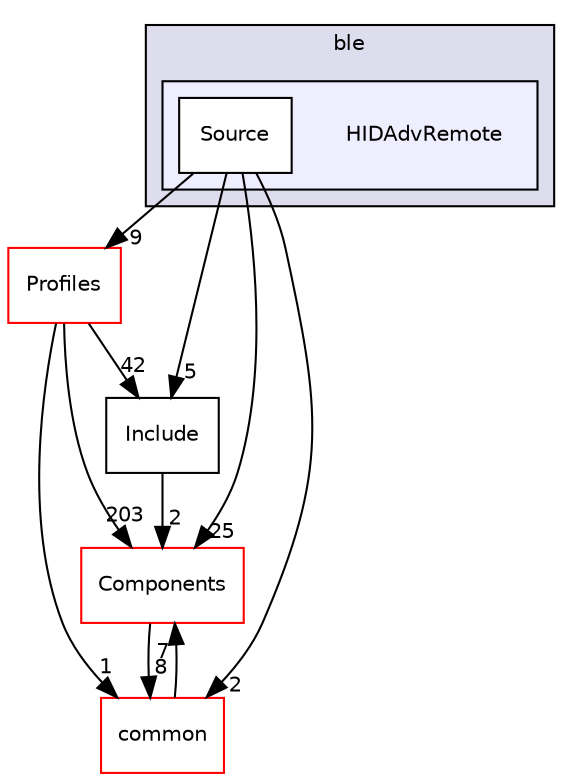 digraph "C:/Work.git/ble/BLE-CC254x-1.4.0/Projects/ble/HIDAdvRemote" {
  compound=true
  node [ fontsize="10", fontname="Helvetica"];
  edge [ labelfontsize="10", labelfontname="Helvetica"];
  subgraph clusterdir_116175837578d417cf55547b959ccd07 {
    graph [ bgcolor="#ddddee", pencolor="black", label="ble" fontname="Helvetica", fontsize="10", URL="dir_116175837578d417cf55547b959ccd07.html"]
  subgraph clusterdir_f7086bcb225ff0f1f7de547754460d61 {
    graph [ bgcolor="#eeeeff", pencolor="black", label="" URL="dir_f7086bcb225ff0f1f7de547754460d61.html"];
    dir_f7086bcb225ff0f1f7de547754460d61 [shape=plaintext label="HIDAdvRemote"];
    dir_de6e261ef3ec8cf515d7ad33ea3230bc [shape=box label="Source" color="black" fillcolor="white" style="filled" URL="dir_de6e261ef3ec8cf515d7ad33ea3230bc.html"];
  }
  }
  dir_7a2b63247ca617f0e1ef727740be8a23 [shape=box label="Components" fillcolor="white" style="filled" color="red" URL="dir_7a2b63247ca617f0e1ef727740be8a23.html"];
  dir_bbf25acfb389de4a0b62fe1493a77c04 [shape=box label="Profiles" fillcolor="white" style="filled" color="red" URL="dir_bbf25acfb389de4a0b62fe1493a77c04.html"];
  dir_75d9d4b6f44aa532429bfdb05dd9374d [shape=box label="common" fillcolor="white" style="filled" color="red" URL="dir_75d9d4b6f44aa532429bfdb05dd9374d.html"];
  dir_c92cc19f0c851bfd7369f25eb8781a13 [shape=box label="Include" URL="dir_c92cc19f0c851bfd7369f25eb8781a13.html"];
  dir_7a2b63247ca617f0e1ef727740be8a23->dir_75d9d4b6f44aa532429bfdb05dd9374d [headlabel="8", labeldistance=1.5 headhref="dir_000001_000049.html"];
  dir_bbf25acfb389de4a0b62fe1493a77c04->dir_7a2b63247ca617f0e1ef727740be8a23 [headlabel="203", labeldistance=1.5 headhref="dir_000078_000001.html"];
  dir_bbf25acfb389de4a0b62fe1493a77c04->dir_75d9d4b6f44aa532429bfdb05dd9374d [headlabel="1", labeldistance=1.5 headhref="dir_000078_000049.html"];
  dir_bbf25acfb389de4a0b62fe1493a77c04->dir_c92cc19f0c851bfd7369f25eb8781a13 [headlabel="42", labeldistance=1.5 headhref="dir_000078_000069.html"];
  dir_de6e261ef3ec8cf515d7ad33ea3230bc->dir_7a2b63247ca617f0e1ef727740be8a23 [headlabel="25", labeldistance=1.5 headhref="dir_000062_000001.html"];
  dir_de6e261ef3ec8cf515d7ad33ea3230bc->dir_bbf25acfb389de4a0b62fe1493a77c04 [headlabel="9", labeldistance=1.5 headhref="dir_000062_000078.html"];
  dir_de6e261ef3ec8cf515d7ad33ea3230bc->dir_75d9d4b6f44aa532429bfdb05dd9374d [headlabel="2", labeldistance=1.5 headhref="dir_000062_000049.html"];
  dir_de6e261ef3ec8cf515d7ad33ea3230bc->dir_c92cc19f0c851bfd7369f25eb8781a13 [headlabel="5", labeldistance=1.5 headhref="dir_000062_000069.html"];
  dir_75d9d4b6f44aa532429bfdb05dd9374d->dir_7a2b63247ca617f0e1ef727740be8a23 [headlabel="7", labeldistance=1.5 headhref="dir_000049_000001.html"];
  dir_c92cc19f0c851bfd7369f25eb8781a13->dir_7a2b63247ca617f0e1ef727740be8a23 [headlabel="2", labeldistance=1.5 headhref="dir_000069_000001.html"];
}
